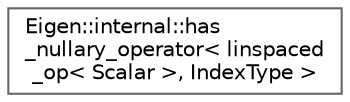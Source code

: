 digraph "Graphical Class Hierarchy"
{
 // LATEX_PDF_SIZE
  bgcolor="transparent";
  edge [fontname=Helvetica,fontsize=10,labelfontname=Helvetica,labelfontsize=10];
  node [fontname=Helvetica,fontsize=10,shape=box,height=0.2,width=0.4];
  rankdir="LR";
  Node0 [id="Node000000",label="Eigen::internal::has\l_nullary_operator\< linspaced\l_op\< Scalar \>, IndexType \>",height=0.2,width=0.4,color="grey40", fillcolor="white", style="filled",URL="$structEigen_1_1internal_1_1has__nullary__operator_3_01linspaced__op_3_01Scalar_01_4_00_01IndexType_01_4.html",tooltip=" "];
}
